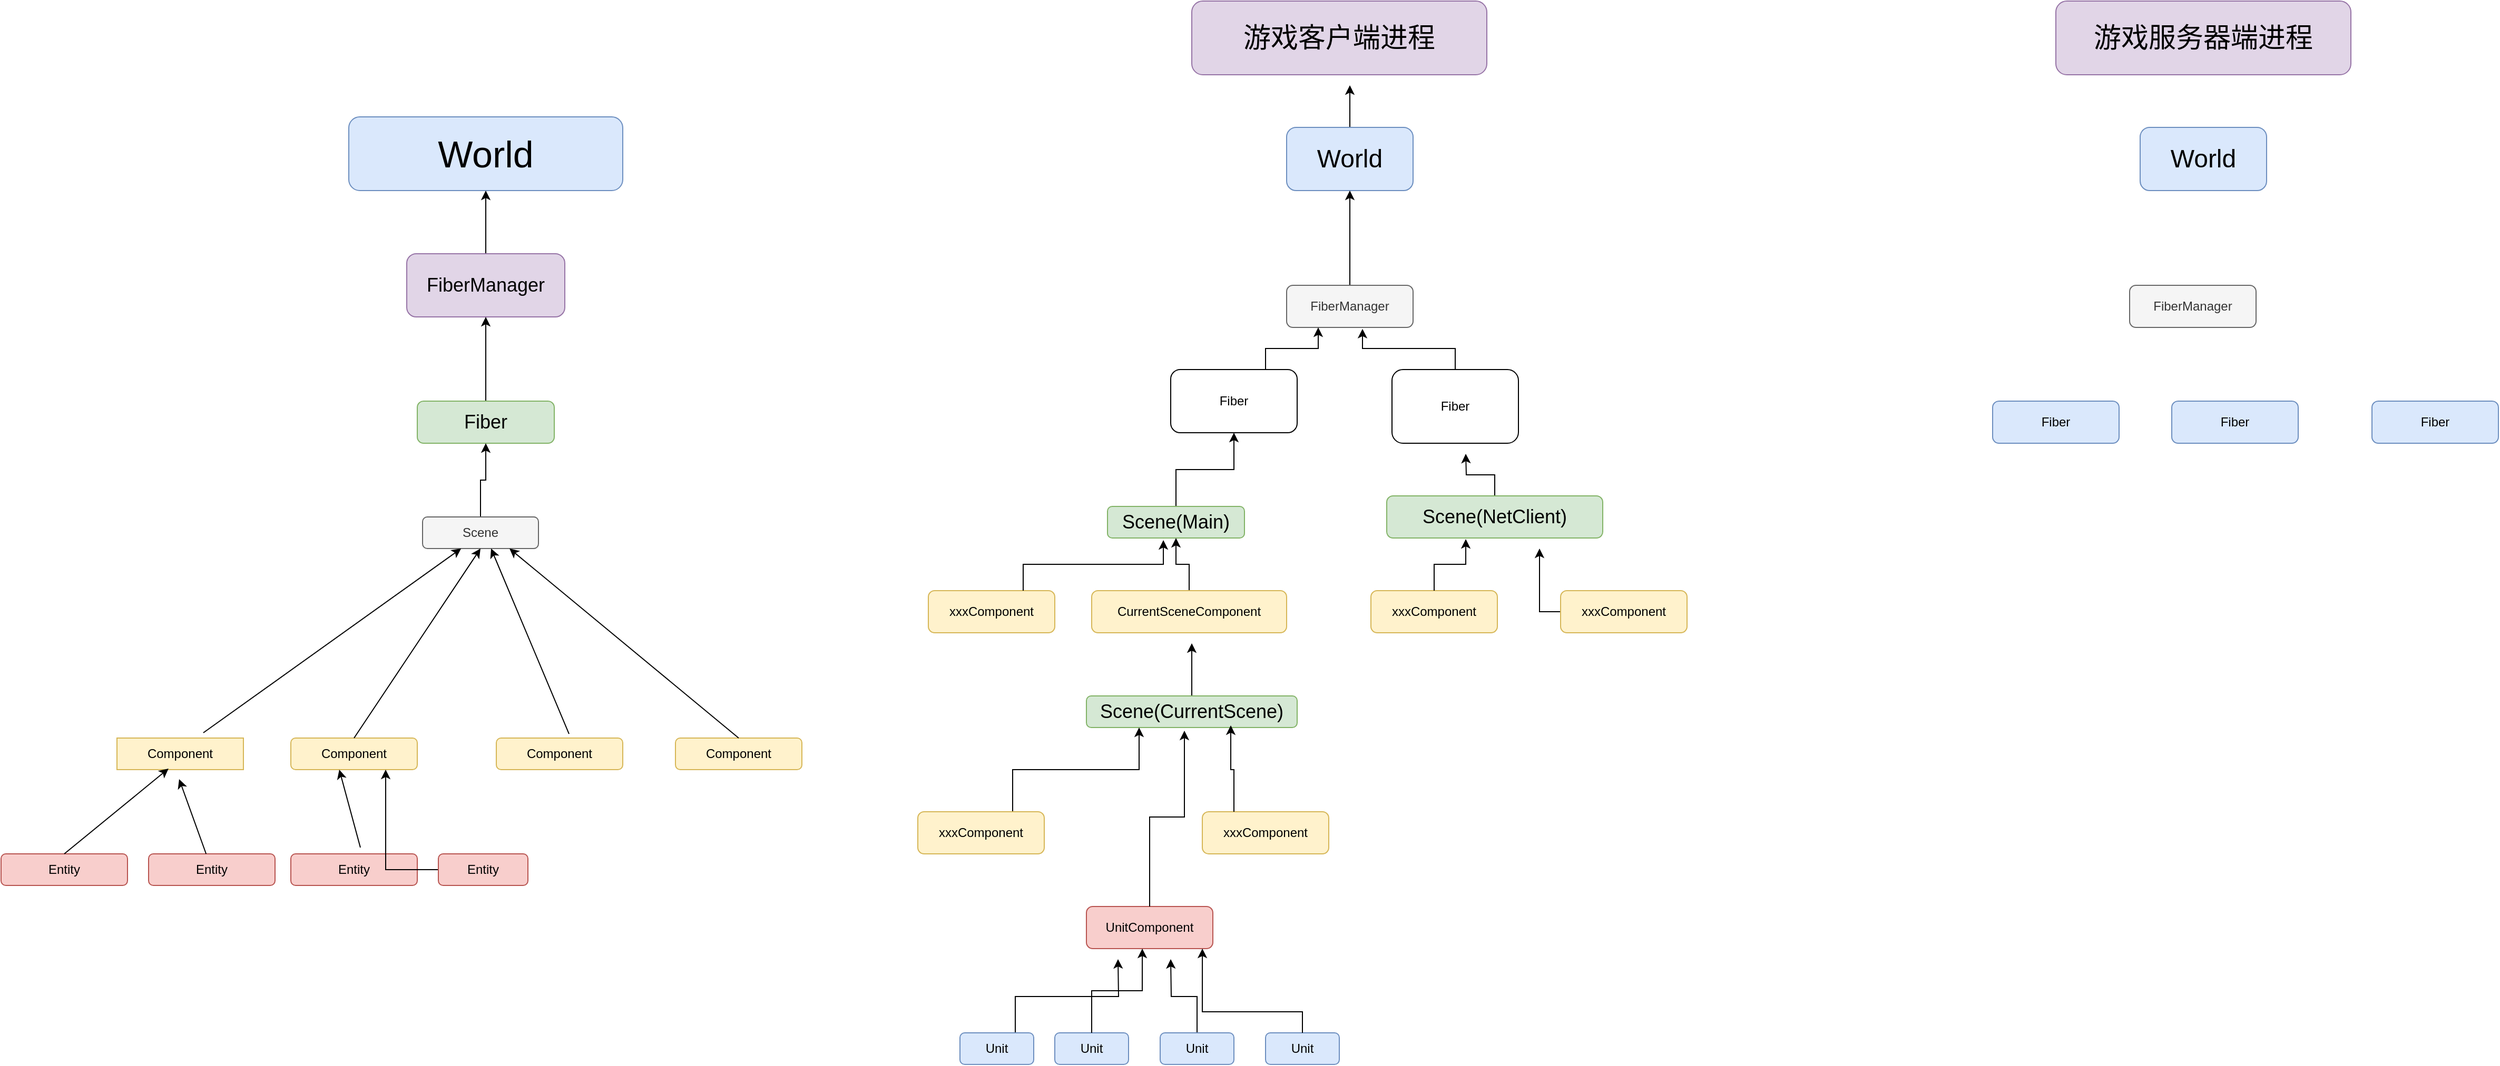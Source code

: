<mxfile version="24.4.0" type="device">
  <diagram name="第 1 页" id="_7qBQdUlKCpwVSh2hT6A">
    <mxGraphModel dx="2261" dy="2013" grid="1" gridSize="10" guides="1" tooltips="1" connect="1" arrows="1" fold="1" page="1" pageScale="1" pageWidth="827" pageHeight="1169" math="0" shadow="0">
      <root>
        <mxCell id="0" />
        <mxCell id="1" parent="0" />
        <mxCell id="t9_qDqPEXGj_OCP1J1L5-1" value="World" style="rounded=1;whiteSpace=wrap;html=1;fontSize=35;fillColor=#dae8fc;strokeColor=#6c8ebf;" parent="1" vertex="1">
          <mxGeometry x="240" y="60" width="260" height="70" as="geometry" />
        </mxCell>
        <mxCell id="t9_qDqPEXGj_OCP1J1L5-3" style="edgeStyle=orthogonalEdgeStyle;rounded=0;orthogonalLoop=1;jettySize=auto;html=1;entryX=0.5;entryY=1;entryDx=0;entryDy=0;" parent="1" source="t9_qDqPEXGj_OCP1J1L5-2" target="t9_qDqPEXGj_OCP1J1L5-1" edge="1">
          <mxGeometry relative="1" as="geometry" />
        </mxCell>
        <mxCell id="t9_qDqPEXGj_OCP1J1L5-2" value="FiberManager" style="rounded=1;whiteSpace=wrap;html=1;fillColor=#e1d5e7;strokeColor=#9673a6;fontSize=18;" parent="1" vertex="1">
          <mxGeometry x="295" y="190" width="150" height="60" as="geometry" />
        </mxCell>
        <mxCell id="t9_qDqPEXGj_OCP1J1L5-9" style="edgeStyle=orthogonalEdgeStyle;rounded=0;orthogonalLoop=1;jettySize=auto;html=1;entryX=0.5;entryY=1;entryDx=0;entryDy=0;" parent="1" source="t9_qDqPEXGj_OCP1J1L5-4" target="t9_qDqPEXGj_OCP1J1L5-2" edge="1">
          <mxGeometry relative="1" as="geometry" />
        </mxCell>
        <mxCell id="t9_qDqPEXGj_OCP1J1L5-4" value="Fiber" style="rounded=1;whiteSpace=wrap;html=1;fontSize=18;fillColor=#d5e8d4;strokeColor=#82b366;" parent="1" vertex="1">
          <mxGeometry x="305" y="330" width="130" height="40" as="geometry" />
        </mxCell>
        <mxCell id="t9_qDqPEXGj_OCP1J1L5-10" style="edgeStyle=orthogonalEdgeStyle;rounded=0;orthogonalLoop=1;jettySize=auto;html=1;entryX=0.5;entryY=1;entryDx=0;entryDy=0;" parent="1" source="t9_qDqPEXGj_OCP1J1L5-5" target="t9_qDqPEXGj_OCP1J1L5-4" edge="1">
          <mxGeometry relative="1" as="geometry" />
        </mxCell>
        <mxCell id="t9_qDqPEXGj_OCP1J1L5-5" value="Scene" style="rounded=1;whiteSpace=wrap;html=1;fillColor=#f5f5f5;fontColor=#333333;strokeColor=#666666;" parent="1" vertex="1">
          <mxGeometry x="310" y="440" width="110" height="30" as="geometry" />
        </mxCell>
        <mxCell id="t9_qDqPEXGj_OCP1J1L5-6" value="Component" style="rounded=1;whiteSpace=wrap;html=1;fillColor=#fff2cc;strokeColor=#d6b656;arcSize=0;" parent="1" vertex="1">
          <mxGeometry x="20" y="650" width="120" height="30" as="geometry" />
        </mxCell>
        <mxCell id="t9_qDqPEXGj_OCP1J1L5-11" value="Component" style="rounded=1;whiteSpace=wrap;html=1;fillColor=#fff2cc;strokeColor=#d6b656;" parent="1" vertex="1">
          <mxGeometry x="185" y="650" width="120" height="30" as="geometry" />
        </mxCell>
        <mxCell id="t9_qDqPEXGj_OCP1J1L5-14" value="Component" style="rounded=1;whiteSpace=wrap;html=1;fillColor=#fff2cc;strokeColor=#d6b656;" parent="1" vertex="1">
          <mxGeometry x="380" y="650" width="120" height="30" as="geometry" />
        </mxCell>
        <mxCell id="t9_qDqPEXGj_OCP1J1L5-15" value="Component" style="rounded=1;whiteSpace=wrap;html=1;fillColor=#fff2cc;strokeColor=#d6b656;" parent="1" vertex="1">
          <mxGeometry x="550" y="650" width="120" height="30" as="geometry" />
        </mxCell>
        <mxCell id="t9_qDqPEXGj_OCP1J1L5-16" value="Entity" style="rounded=1;whiteSpace=wrap;html=1;fillColor=#f8cecc;strokeColor=#b85450;" parent="1" vertex="1">
          <mxGeometry x="-90" y="760" width="120" height="30" as="geometry" />
        </mxCell>
        <mxCell id="t9_qDqPEXGj_OCP1J1L5-18" value="" style="endArrow=classic;html=1;rounded=0;exitX=0.683;exitY=-0.167;exitDx=0;exitDy=0;exitPerimeter=0;entryX=0.333;entryY=1;entryDx=0;entryDy=0;entryPerimeter=0;" parent="1" source="t9_qDqPEXGj_OCP1J1L5-6" target="t9_qDqPEXGj_OCP1J1L5-5" edge="1">
          <mxGeometry width="50" height="50" relative="1" as="geometry">
            <mxPoint x="390" y="460" as="sourcePoint" />
            <mxPoint x="440" y="410" as="targetPoint" />
          </mxGeometry>
        </mxCell>
        <mxCell id="t9_qDqPEXGj_OCP1J1L5-19" value="" style="endArrow=classic;html=1;rounded=0;exitX=0.5;exitY=0;exitDx=0;exitDy=0;entryX=0.5;entryY=1;entryDx=0;entryDy=0;" parent="1" source="t9_qDqPEXGj_OCP1J1L5-11" target="t9_qDqPEXGj_OCP1J1L5-5" edge="1">
          <mxGeometry width="50" height="50" relative="1" as="geometry">
            <mxPoint x="112" y="655" as="sourcePoint" />
            <mxPoint x="357" y="480" as="targetPoint" />
          </mxGeometry>
        </mxCell>
        <mxCell id="t9_qDqPEXGj_OCP1J1L5-20" value="" style="endArrow=classic;html=1;rounded=0;exitX=0.575;exitY=-0.133;exitDx=0;exitDy=0;entryX=0.591;entryY=1;entryDx=0;entryDy=0;exitPerimeter=0;entryPerimeter=0;" parent="1" source="t9_qDqPEXGj_OCP1J1L5-14" target="t9_qDqPEXGj_OCP1J1L5-5" edge="1">
          <mxGeometry width="50" height="50" relative="1" as="geometry">
            <mxPoint x="255" y="660" as="sourcePoint" />
            <mxPoint x="375" y="480" as="targetPoint" />
          </mxGeometry>
        </mxCell>
        <mxCell id="t9_qDqPEXGj_OCP1J1L5-21" value="" style="endArrow=classic;html=1;rounded=0;exitX=0.5;exitY=0;exitDx=0;exitDy=0;entryX=0.75;entryY=1;entryDx=0;entryDy=0;" parent="1" source="t9_qDqPEXGj_OCP1J1L5-15" target="t9_qDqPEXGj_OCP1J1L5-5" edge="1">
          <mxGeometry width="50" height="50" relative="1" as="geometry">
            <mxPoint x="604" y="646" as="sourcePoint" />
            <mxPoint x="530" y="480" as="targetPoint" />
          </mxGeometry>
        </mxCell>
        <mxCell id="t9_qDqPEXGj_OCP1J1L5-22" value="Entity" style="rounded=1;whiteSpace=wrap;html=1;fillColor=#f8cecc;strokeColor=#b85450;" parent="1" vertex="1">
          <mxGeometry x="50" y="760" width="120" height="30" as="geometry" />
        </mxCell>
        <mxCell id="t9_qDqPEXGj_OCP1J1L5-23" value="" style="endArrow=classic;html=1;rounded=0;exitX=0.5;exitY=0;exitDx=0;exitDy=0;entryX=0.408;entryY=0.967;entryDx=0;entryDy=0;entryPerimeter=0;" parent="1" source="t9_qDqPEXGj_OCP1J1L5-16" target="t9_qDqPEXGj_OCP1J1L5-6" edge="1">
          <mxGeometry width="50" height="50" relative="1" as="geometry">
            <mxPoint x="390" y="460" as="sourcePoint" />
            <mxPoint x="440" y="410" as="targetPoint" />
          </mxGeometry>
        </mxCell>
        <mxCell id="t9_qDqPEXGj_OCP1J1L5-24" value="" style="endArrow=classic;html=1;rounded=0;entryX=0.408;entryY=0.967;entryDx=0;entryDy=0;entryPerimeter=0;" parent="1" source="t9_qDqPEXGj_OCP1J1L5-22" edge="1">
          <mxGeometry width="50" height="50" relative="1" as="geometry">
            <mxPoint x="-20" y="770" as="sourcePoint" />
            <mxPoint x="79" y="689" as="targetPoint" />
          </mxGeometry>
        </mxCell>
        <mxCell id="t9_qDqPEXGj_OCP1J1L5-25" value="Entity" style="rounded=1;whiteSpace=wrap;html=1;fillColor=#f8cecc;strokeColor=#b85450;" parent="1" vertex="1">
          <mxGeometry x="185" y="760" width="120" height="30" as="geometry" />
        </mxCell>
        <mxCell id="t9_qDqPEXGj_OCP1J1L5-28" style="edgeStyle=orthogonalEdgeStyle;rounded=0;orthogonalLoop=1;jettySize=auto;html=1;entryX=0.75;entryY=1;entryDx=0;entryDy=0;" parent="1" source="t9_qDqPEXGj_OCP1J1L5-26" target="t9_qDqPEXGj_OCP1J1L5-11" edge="1">
          <mxGeometry relative="1" as="geometry" />
        </mxCell>
        <mxCell id="t9_qDqPEXGj_OCP1J1L5-26" value="Entity" style="rounded=1;whiteSpace=wrap;html=1;fillColor=#f8cecc;strokeColor=#b85450;" parent="1" vertex="1">
          <mxGeometry x="325" y="760" width="85" height="30" as="geometry" />
        </mxCell>
        <mxCell id="t9_qDqPEXGj_OCP1J1L5-27" value="" style="endArrow=classic;html=1;rounded=0;entryX=0.383;entryY=1;entryDx=0;entryDy=0;entryPerimeter=0;exitX=0.55;exitY=-0.2;exitDx=0;exitDy=0;exitPerimeter=0;" parent="1" source="t9_qDqPEXGj_OCP1J1L5-25" target="t9_qDqPEXGj_OCP1J1L5-11" edge="1">
          <mxGeometry width="50" height="50" relative="1" as="geometry">
            <mxPoint x="115" y="770" as="sourcePoint" />
            <mxPoint x="89" y="699" as="targetPoint" />
          </mxGeometry>
        </mxCell>
        <mxCell id="GGB7gB9ogwan5-YQch5G-1" value="游戏客户端进程" style="rounded=1;whiteSpace=wrap;html=1;fontSize=26;fillColor=#e1d5e7;strokeColor=#9673a6;" vertex="1" parent="1">
          <mxGeometry x="1040" y="-50" width="280" height="70" as="geometry" />
        </mxCell>
        <mxCell id="GGB7gB9ogwan5-YQch5G-6" style="edgeStyle=orthogonalEdgeStyle;rounded=0;orthogonalLoop=1;jettySize=auto;html=1;" edge="1" parent="1" source="GGB7gB9ogwan5-YQch5G-2">
          <mxGeometry relative="1" as="geometry">
            <mxPoint x="1190" y="30" as="targetPoint" />
          </mxGeometry>
        </mxCell>
        <mxCell id="GGB7gB9ogwan5-YQch5G-2" value="World" style="rounded=1;whiteSpace=wrap;html=1;fillColor=#dae8fc;strokeColor=#6c8ebf;fontSize=24;" vertex="1" parent="1">
          <mxGeometry x="1130" y="70" width="120" height="60" as="geometry" />
        </mxCell>
        <mxCell id="GGB7gB9ogwan5-YQch5G-7" style="edgeStyle=orthogonalEdgeStyle;rounded=0;orthogonalLoop=1;jettySize=auto;html=1;entryX=0.5;entryY=1;entryDx=0;entryDy=0;" edge="1" parent="1" source="GGB7gB9ogwan5-YQch5G-3" target="GGB7gB9ogwan5-YQch5G-2">
          <mxGeometry relative="1" as="geometry" />
        </mxCell>
        <mxCell id="GGB7gB9ogwan5-YQch5G-3" value="FiberManager" style="rounded=1;whiteSpace=wrap;html=1;fillColor=#f5f5f5;fontColor=#333333;strokeColor=#666666;" vertex="1" parent="1">
          <mxGeometry x="1130" y="220" width="120" height="40" as="geometry" />
        </mxCell>
        <mxCell id="GGB7gB9ogwan5-YQch5G-8" style="edgeStyle=orthogonalEdgeStyle;rounded=0;orthogonalLoop=1;jettySize=auto;html=1;exitX=0.75;exitY=0;exitDx=0;exitDy=0;entryX=0.25;entryY=1;entryDx=0;entryDy=0;" edge="1" parent="1" source="GGB7gB9ogwan5-YQch5G-4" target="GGB7gB9ogwan5-YQch5G-3">
          <mxGeometry relative="1" as="geometry" />
        </mxCell>
        <mxCell id="GGB7gB9ogwan5-YQch5G-4" value="Fiber" style="rounded=1;whiteSpace=wrap;html=1;" vertex="1" parent="1">
          <mxGeometry x="1020" y="300" width="120" height="60" as="geometry" />
        </mxCell>
        <mxCell id="GGB7gB9ogwan5-YQch5G-5" value="Fiber" style="rounded=1;whiteSpace=wrap;html=1;" vertex="1" parent="1">
          <mxGeometry x="1230" y="300" width="120" height="70" as="geometry" />
        </mxCell>
        <mxCell id="GGB7gB9ogwan5-YQch5G-9" style="edgeStyle=orthogonalEdgeStyle;rounded=0;orthogonalLoop=1;jettySize=auto;html=1;entryX=0.6;entryY=1.033;entryDx=0;entryDy=0;entryPerimeter=0;" edge="1" parent="1" source="GGB7gB9ogwan5-YQch5G-5" target="GGB7gB9ogwan5-YQch5G-3">
          <mxGeometry relative="1" as="geometry" />
        </mxCell>
        <mxCell id="GGB7gB9ogwan5-YQch5G-11" style="edgeStyle=orthogonalEdgeStyle;rounded=0;orthogonalLoop=1;jettySize=auto;html=1;entryX=0.5;entryY=1;entryDx=0;entryDy=0;" edge="1" parent="1" source="GGB7gB9ogwan5-YQch5G-10" target="GGB7gB9ogwan5-YQch5G-4">
          <mxGeometry relative="1" as="geometry" />
        </mxCell>
        <mxCell id="GGB7gB9ogwan5-YQch5G-10" value="Scene(Main)" style="rounded=1;whiteSpace=wrap;html=1;fillColor=#d5e8d4;strokeColor=#82b366;fontSize=18;" vertex="1" parent="1">
          <mxGeometry x="960" y="430" width="130" height="30" as="geometry" />
        </mxCell>
        <mxCell id="GGB7gB9ogwan5-YQch5G-18" style="edgeStyle=orthogonalEdgeStyle;rounded=0;orthogonalLoop=1;jettySize=auto;html=1;" edge="1" parent="1" source="GGB7gB9ogwan5-YQch5G-12">
          <mxGeometry relative="1" as="geometry">
            <mxPoint x="1300" y="380" as="targetPoint" />
          </mxGeometry>
        </mxCell>
        <mxCell id="GGB7gB9ogwan5-YQch5G-12" value="Scene(NetClient)" style="rounded=1;whiteSpace=wrap;html=1;fillColor=#d5e8d4;strokeColor=#82b366;fontSize=18;" vertex="1" parent="1">
          <mxGeometry x="1225" y="420" width="205" height="40" as="geometry" />
        </mxCell>
        <mxCell id="GGB7gB9ogwan5-YQch5G-13" value="xxxComponent" style="rounded=1;whiteSpace=wrap;html=1;fillColor=#fff2cc;strokeColor=#d6b656;" vertex="1" parent="1">
          <mxGeometry x="790" y="510" width="120" height="40" as="geometry" />
        </mxCell>
        <mxCell id="GGB7gB9ogwan5-YQch5G-15" style="edgeStyle=orthogonalEdgeStyle;rounded=0;orthogonalLoop=1;jettySize=auto;html=1;entryX=0.5;entryY=1;entryDx=0;entryDy=0;" edge="1" parent="1" source="GGB7gB9ogwan5-YQch5G-14" target="GGB7gB9ogwan5-YQch5G-10">
          <mxGeometry relative="1" as="geometry" />
        </mxCell>
        <mxCell id="GGB7gB9ogwan5-YQch5G-14" value="CurrentSceneComponent" style="rounded=1;whiteSpace=wrap;html=1;fillColor=#fff2cc;strokeColor=#d6b656;" vertex="1" parent="1">
          <mxGeometry x="945" y="510" width="185" height="40" as="geometry" />
        </mxCell>
        <mxCell id="GGB7gB9ogwan5-YQch5G-16" value="xxxComponent" style="rounded=1;whiteSpace=wrap;html=1;fillColor=#fff2cc;strokeColor=#d6b656;" vertex="1" parent="1">
          <mxGeometry x="1210" y="510" width="120" height="40" as="geometry" />
        </mxCell>
        <mxCell id="GGB7gB9ogwan5-YQch5G-20" style="edgeStyle=orthogonalEdgeStyle;rounded=0;orthogonalLoop=1;jettySize=auto;html=1;" edge="1" parent="1" source="GGB7gB9ogwan5-YQch5G-17">
          <mxGeometry relative="1" as="geometry">
            <mxPoint x="1370" y="470" as="targetPoint" />
          </mxGeometry>
        </mxCell>
        <mxCell id="GGB7gB9ogwan5-YQch5G-17" value="xxxComponent" style="rounded=1;whiteSpace=wrap;html=1;fillColor=#fff2cc;strokeColor=#d6b656;" vertex="1" parent="1">
          <mxGeometry x="1390" y="510" width="120" height="40" as="geometry" />
        </mxCell>
        <mxCell id="GGB7gB9ogwan5-YQch5G-19" style="edgeStyle=orthogonalEdgeStyle;rounded=0;orthogonalLoop=1;jettySize=auto;html=1;entryX=0.366;entryY=1.025;entryDx=0;entryDy=0;entryPerimeter=0;" edge="1" parent="1" source="GGB7gB9ogwan5-YQch5G-16" target="GGB7gB9ogwan5-YQch5G-12">
          <mxGeometry relative="1" as="geometry" />
        </mxCell>
        <mxCell id="GGB7gB9ogwan5-YQch5G-22" style="edgeStyle=orthogonalEdgeStyle;rounded=0;orthogonalLoop=1;jettySize=auto;html=1;" edge="1" parent="1" source="GGB7gB9ogwan5-YQch5G-21">
          <mxGeometry relative="1" as="geometry">
            <mxPoint x="1040" y="560" as="targetPoint" />
          </mxGeometry>
        </mxCell>
        <mxCell id="GGB7gB9ogwan5-YQch5G-21" value="Scene(CurrentScene)" style="rounded=1;whiteSpace=wrap;html=1;fillColor=#d5e8d4;strokeColor=#82b366;fontSize=18;" vertex="1" parent="1">
          <mxGeometry x="940" y="610" width="200" height="30" as="geometry" />
        </mxCell>
        <mxCell id="GGB7gB9ogwan5-YQch5G-23" style="edgeStyle=orthogonalEdgeStyle;rounded=0;orthogonalLoop=1;jettySize=auto;html=1;exitX=0.75;exitY=0;exitDx=0;exitDy=0;entryX=0.408;entryY=1.067;entryDx=0;entryDy=0;entryPerimeter=0;" edge="1" parent="1" source="GGB7gB9ogwan5-YQch5G-13" target="GGB7gB9ogwan5-YQch5G-10">
          <mxGeometry relative="1" as="geometry" />
        </mxCell>
        <mxCell id="GGB7gB9ogwan5-YQch5G-28" style="edgeStyle=orthogonalEdgeStyle;rounded=0;orthogonalLoop=1;jettySize=auto;html=1;exitX=0.75;exitY=0;exitDx=0;exitDy=0;entryX=0.25;entryY=1;entryDx=0;entryDy=0;" edge="1" parent="1" source="GGB7gB9ogwan5-YQch5G-24" target="GGB7gB9ogwan5-YQch5G-21">
          <mxGeometry relative="1" as="geometry" />
        </mxCell>
        <mxCell id="GGB7gB9ogwan5-YQch5G-24" value="xxxComponent" style="rounded=1;whiteSpace=wrap;html=1;fillColor=#fff2cc;strokeColor=#d6b656;" vertex="1" parent="1">
          <mxGeometry x="780" y="720" width="120" height="40" as="geometry" />
        </mxCell>
        <mxCell id="GGB7gB9ogwan5-YQch5G-25" value="xxxComponent" style="rounded=1;whiteSpace=wrap;html=1;fillColor=#fff2cc;strokeColor=#d6b656;" vertex="1" parent="1">
          <mxGeometry x="1050" y="720" width="120" height="40" as="geometry" />
        </mxCell>
        <mxCell id="GGB7gB9ogwan5-YQch5G-26" value="UnitComponent" style="rounded=1;whiteSpace=wrap;html=1;fillColor=#f8cecc;strokeColor=#b85450;" vertex="1" parent="1">
          <mxGeometry x="940" y="810" width="120" height="40" as="geometry" />
        </mxCell>
        <mxCell id="GGB7gB9ogwan5-YQch5G-27" style="edgeStyle=orthogonalEdgeStyle;rounded=0;orthogonalLoop=1;jettySize=auto;html=1;entryX=0.465;entryY=1.1;entryDx=0;entryDy=0;entryPerimeter=0;" edge="1" parent="1" source="GGB7gB9ogwan5-YQch5G-26" target="GGB7gB9ogwan5-YQch5G-21">
          <mxGeometry relative="1" as="geometry" />
        </mxCell>
        <mxCell id="GGB7gB9ogwan5-YQch5G-29" style="edgeStyle=orthogonalEdgeStyle;rounded=0;orthogonalLoop=1;jettySize=auto;html=1;exitX=0.25;exitY=0;exitDx=0;exitDy=0;entryX=0.685;entryY=0.933;entryDx=0;entryDy=0;entryPerimeter=0;" edge="1" parent="1" source="GGB7gB9ogwan5-YQch5G-25" target="GGB7gB9ogwan5-YQch5G-21">
          <mxGeometry relative="1" as="geometry" />
        </mxCell>
        <mxCell id="GGB7gB9ogwan5-YQch5G-34" style="edgeStyle=orthogonalEdgeStyle;rounded=0;orthogonalLoop=1;jettySize=auto;html=1;exitX=0.75;exitY=0;exitDx=0;exitDy=0;" edge="1" parent="1" source="GGB7gB9ogwan5-YQch5G-30">
          <mxGeometry relative="1" as="geometry">
            <mxPoint x="970" y="860" as="targetPoint" />
          </mxGeometry>
        </mxCell>
        <mxCell id="GGB7gB9ogwan5-YQch5G-30" value="Unit" style="rounded=1;whiteSpace=wrap;html=1;fillColor=#dae8fc;strokeColor=#6c8ebf;" vertex="1" parent="1">
          <mxGeometry x="820" y="930" width="70" height="30" as="geometry" />
        </mxCell>
        <mxCell id="GGB7gB9ogwan5-YQch5G-31" value="Unit" style="rounded=1;whiteSpace=wrap;html=1;fillColor=#dae8fc;strokeColor=#6c8ebf;" vertex="1" parent="1">
          <mxGeometry x="910" y="930" width="70" height="30" as="geometry" />
        </mxCell>
        <mxCell id="GGB7gB9ogwan5-YQch5G-36" style="edgeStyle=orthogonalEdgeStyle;rounded=0;orthogonalLoop=1;jettySize=auto;html=1;" edge="1" parent="1" source="GGB7gB9ogwan5-YQch5G-32">
          <mxGeometry relative="1" as="geometry">
            <mxPoint x="1020" y="860" as="targetPoint" />
          </mxGeometry>
        </mxCell>
        <mxCell id="GGB7gB9ogwan5-YQch5G-32" value="Unit" style="rounded=1;whiteSpace=wrap;html=1;fillColor=#dae8fc;strokeColor=#6c8ebf;" vertex="1" parent="1">
          <mxGeometry x="1010" y="930" width="70" height="30" as="geometry" />
        </mxCell>
        <mxCell id="GGB7gB9ogwan5-YQch5G-33" value="Unit" style="rounded=1;whiteSpace=wrap;html=1;fillColor=#dae8fc;strokeColor=#6c8ebf;" vertex="1" parent="1">
          <mxGeometry x="1110" y="930" width="70" height="30" as="geometry" />
        </mxCell>
        <mxCell id="GGB7gB9ogwan5-YQch5G-35" style="edgeStyle=orthogonalEdgeStyle;rounded=0;orthogonalLoop=1;jettySize=auto;html=1;entryX=0.442;entryY=1;entryDx=0;entryDy=0;entryPerimeter=0;" edge="1" parent="1" source="GGB7gB9ogwan5-YQch5G-31" target="GGB7gB9ogwan5-YQch5G-26">
          <mxGeometry relative="1" as="geometry" />
        </mxCell>
        <mxCell id="GGB7gB9ogwan5-YQch5G-37" style="edgeStyle=orthogonalEdgeStyle;rounded=0;orthogonalLoop=1;jettySize=auto;html=1;entryX=0.917;entryY=1;entryDx=0;entryDy=0;entryPerimeter=0;" edge="1" parent="1" source="GGB7gB9ogwan5-YQch5G-33" target="GGB7gB9ogwan5-YQch5G-26">
          <mxGeometry relative="1" as="geometry">
            <Array as="points">
              <mxPoint x="1145" y="910" />
              <mxPoint x="1050" y="910" />
            </Array>
          </mxGeometry>
        </mxCell>
        <mxCell id="GGB7gB9ogwan5-YQch5G-38" value="游戏服务器端进程" style="rounded=1;whiteSpace=wrap;html=1;fontSize=26;fillColor=#e1d5e7;strokeColor=#9673a6;" vertex="1" parent="1">
          <mxGeometry x="1860" y="-50" width="280" height="70" as="geometry" />
        </mxCell>
        <mxCell id="GGB7gB9ogwan5-YQch5G-39" value="World" style="rounded=1;whiteSpace=wrap;html=1;fillColor=#dae8fc;strokeColor=#6c8ebf;fontSize=24;" vertex="1" parent="1">
          <mxGeometry x="1940" y="70" width="120" height="60" as="geometry" />
        </mxCell>
        <mxCell id="GGB7gB9ogwan5-YQch5G-40" value="FiberManager" style="rounded=1;whiteSpace=wrap;html=1;fillColor=#f5f5f5;fontColor=#333333;strokeColor=#666666;" vertex="1" parent="1">
          <mxGeometry x="1930" y="220" width="120" height="40" as="geometry" />
        </mxCell>
        <mxCell id="GGB7gB9ogwan5-YQch5G-41" value="Fiber" style="rounded=1;whiteSpace=wrap;html=1;fillColor=#dae8fc;strokeColor=#6c8ebf;" vertex="1" parent="1">
          <mxGeometry x="1800" y="330" width="120" height="40" as="geometry" />
        </mxCell>
        <mxCell id="GGB7gB9ogwan5-YQch5G-42" value="Fiber" style="rounded=1;whiteSpace=wrap;html=1;fillColor=#dae8fc;strokeColor=#6c8ebf;" vertex="1" parent="1">
          <mxGeometry x="1970" y="330" width="120" height="40" as="geometry" />
        </mxCell>
        <mxCell id="GGB7gB9ogwan5-YQch5G-43" value="Fiber" style="rounded=1;whiteSpace=wrap;html=1;fillColor=#dae8fc;strokeColor=#6c8ebf;" vertex="1" parent="1">
          <mxGeometry x="2160" y="330" width="120" height="40" as="geometry" />
        </mxCell>
      </root>
    </mxGraphModel>
  </diagram>
</mxfile>
